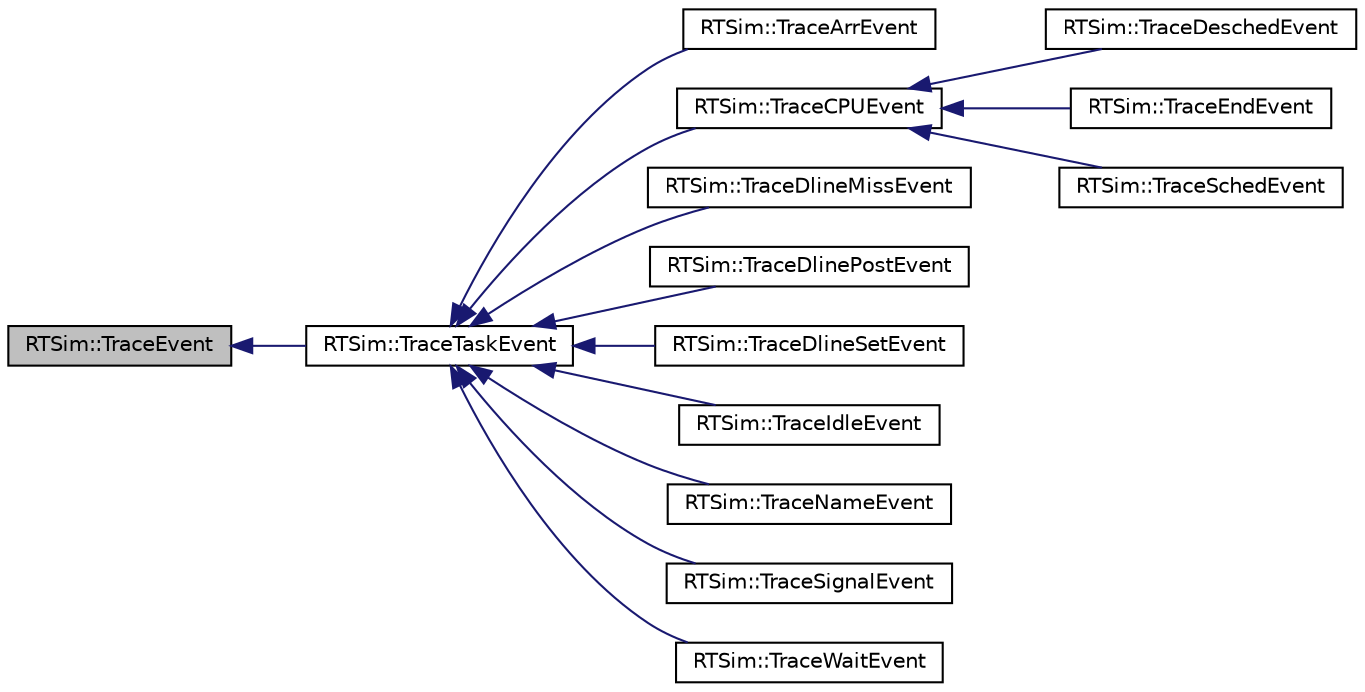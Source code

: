 digraph "RTSim::TraceEvent"
{
  edge [fontname="Helvetica",fontsize="10",labelfontname="Helvetica",labelfontsize="10"];
  node [fontname="Helvetica",fontsize="10",shape=record];
  rankdir="LR";
  Node0 [label="RTSim::TraceEvent",height=0.2,width=0.4,color="black", fillcolor="grey75", style="filled", fontcolor="black"];
  Node0 -> Node1 [dir="back",color="midnightblue",fontsize="10",style="solid",fontname="Helvetica"];
  Node1 [label="RTSim::TraceTaskEvent",height=0.2,width=0.4,color="black", fillcolor="white", style="filled",URL="$classRTSim_1_1TraceTaskEvent.html"];
  Node1 -> Node2 [dir="back",color="midnightblue",fontsize="10",style="solid",fontname="Helvetica"];
  Node2 [label="RTSim::TraceArrEvent",height=0.2,width=0.4,color="black", fillcolor="white", style="filled",URL="$classRTSim_1_1TraceArrEvent.html"];
  Node1 -> Node3 [dir="back",color="midnightblue",fontsize="10",style="solid",fontname="Helvetica"];
  Node3 [label="RTSim::TraceCPUEvent",height=0.2,width=0.4,color="black", fillcolor="white", style="filled",URL="$classRTSim_1_1TraceCPUEvent.html"];
  Node3 -> Node4 [dir="back",color="midnightblue",fontsize="10",style="solid",fontname="Helvetica"];
  Node4 [label="RTSim::TraceDeschedEvent",height=0.2,width=0.4,color="black", fillcolor="white", style="filled",URL="$classRTSim_1_1TraceDeschedEvent.html"];
  Node3 -> Node5 [dir="back",color="midnightblue",fontsize="10",style="solid",fontname="Helvetica"];
  Node5 [label="RTSim::TraceEndEvent",height=0.2,width=0.4,color="black", fillcolor="white", style="filled",URL="$classRTSim_1_1TraceEndEvent.html"];
  Node3 -> Node6 [dir="back",color="midnightblue",fontsize="10",style="solid",fontname="Helvetica"];
  Node6 [label="RTSim::TraceSchedEvent",height=0.2,width=0.4,color="black", fillcolor="white", style="filled",URL="$classRTSim_1_1TraceSchedEvent.html"];
  Node1 -> Node7 [dir="back",color="midnightblue",fontsize="10",style="solid",fontname="Helvetica"];
  Node7 [label="RTSim::TraceDlineMissEvent",height=0.2,width=0.4,color="black", fillcolor="white", style="filled",URL="$classRTSim_1_1TraceDlineMissEvent.html"];
  Node1 -> Node8 [dir="back",color="midnightblue",fontsize="10",style="solid",fontname="Helvetica"];
  Node8 [label="RTSim::TraceDlinePostEvent",height=0.2,width=0.4,color="black", fillcolor="white", style="filled",URL="$classRTSim_1_1TraceDlinePostEvent.html"];
  Node1 -> Node9 [dir="back",color="midnightblue",fontsize="10",style="solid",fontname="Helvetica"];
  Node9 [label="RTSim::TraceDlineSetEvent",height=0.2,width=0.4,color="black", fillcolor="white", style="filled",URL="$classRTSim_1_1TraceDlineSetEvent.html"];
  Node1 -> Node10 [dir="back",color="midnightblue",fontsize="10",style="solid",fontname="Helvetica"];
  Node10 [label="RTSim::TraceIdleEvent",height=0.2,width=0.4,color="black", fillcolor="white", style="filled",URL="$classRTSim_1_1TraceIdleEvent.html"];
  Node1 -> Node11 [dir="back",color="midnightblue",fontsize="10",style="solid",fontname="Helvetica"];
  Node11 [label="RTSim::TraceNameEvent",height=0.2,width=0.4,color="black", fillcolor="white", style="filled",URL="$classRTSim_1_1TraceNameEvent.html"];
  Node1 -> Node12 [dir="back",color="midnightblue",fontsize="10",style="solid",fontname="Helvetica"];
  Node12 [label="RTSim::TraceSignalEvent",height=0.2,width=0.4,color="black", fillcolor="white", style="filled",URL="$classRTSim_1_1TraceSignalEvent.html"];
  Node1 -> Node13 [dir="back",color="midnightblue",fontsize="10",style="solid",fontname="Helvetica"];
  Node13 [label="RTSim::TraceWaitEvent",height=0.2,width=0.4,color="black", fillcolor="white", style="filled",URL="$classRTSim_1_1TraceWaitEvent.html"];
}

